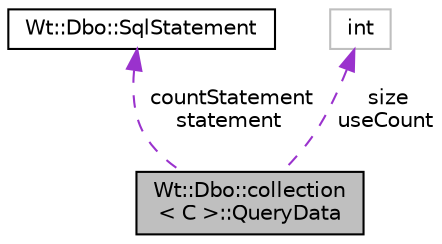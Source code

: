 digraph "Wt::Dbo::collection&lt; C &gt;::QueryData"
{
 // LATEX_PDF_SIZE
  edge [fontname="Helvetica",fontsize="10",labelfontname="Helvetica",labelfontsize="10"];
  node [fontname="Helvetica",fontsize="10",shape=record];
  Node1 [label="Wt::Dbo::collection\l\< C \>::QueryData",height=0.2,width=0.4,color="black", fillcolor="grey75", style="filled", fontcolor="black",tooltip=" "];
  Node2 -> Node1 [dir="back",color="darkorchid3",fontsize="10",style="dashed",label=" countStatement\nstatement" ];
  Node2 [label="Wt::Dbo::SqlStatement",height=0.2,width=0.4,color="black", fillcolor="white", style="filled",URL="$classWt_1_1Dbo_1_1SqlStatement.html",tooltip="Abstract base class for a prepared SQL statement."];
  Node3 -> Node1 [dir="back",color="darkorchid3",fontsize="10",style="dashed",label=" size\nuseCount" ];
  Node3 [label="int",height=0.2,width=0.4,color="grey75", fillcolor="white", style="filled",tooltip=" "];
}
